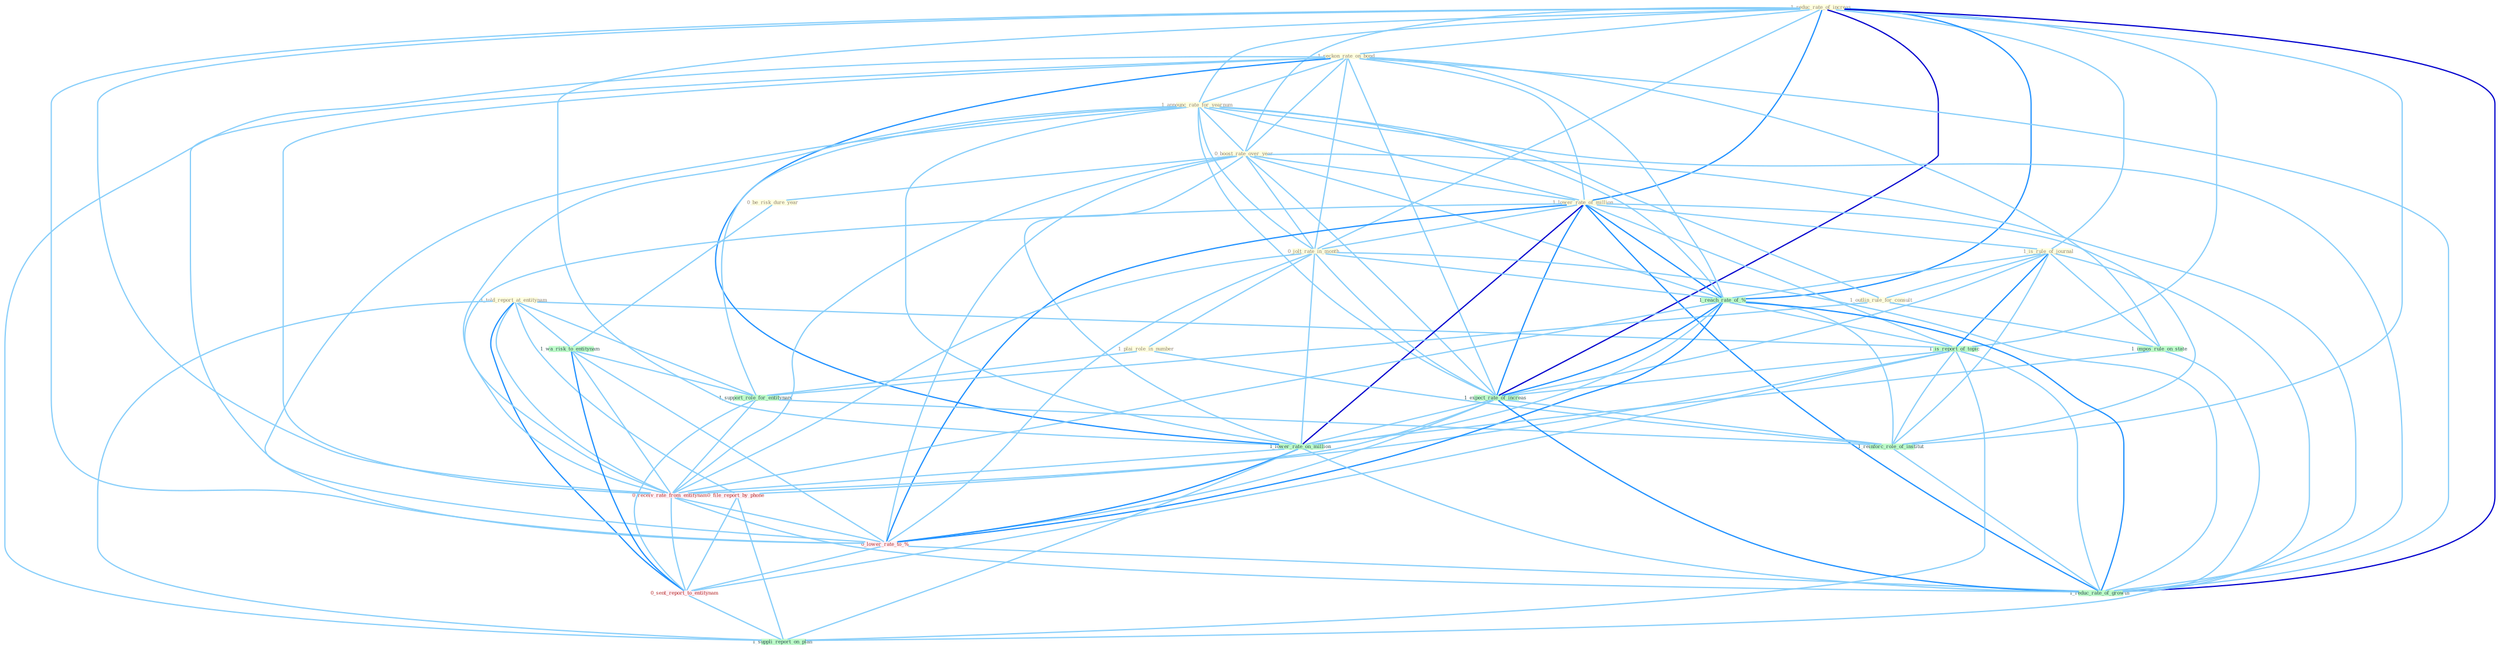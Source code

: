 Graph G{ 
    node
    [shape=polygon,style=filled,width=.5,height=.06,color="#BDFCC9",fixedsize=true,fontsize=4,
    fontcolor="#2f4f4f"];
    {node
    [color="#ffffe0", fontcolor="#8b7d6b"] "1_told_report_at_entitynam " "1_reduc_rate_of_increas " "1_reckon_rate_on_bond " "1_announc_rate_for_yearnum " "0_boost_rate_over_year " "1_lower_rate_of_million " "1_is_rule_of_journal " "0_be_risk_dure_year " "1_outlin_rule_for_consult " "0_jolt_rate_in_month " "1_plai_role_in_number "}
{node [color="#fff0f5", fontcolor="#b22222"] "0_receiv_rate_from_entitynam " "0_file_report_by_phone " "0_lower_rate_to_% " "0_sent_report_to_entitynam "}
edge [color="#B0E2FF"];

	"1_told_report_at_entitynam " -- "1_wa_risk_to_entitynam " [w="1", color="#87cefa" ];
	"1_told_report_at_entitynam " -- "1_support_role_for_entitynam " [w="1", color="#87cefa" ];
	"1_told_report_at_entitynam " -- "1_is_report_of_topic " [w="1", color="#87cefa" ];
	"1_told_report_at_entitynam " -- "0_receiv_rate_from_entitynam " [w="1", color="#87cefa" ];
	"1_told_report_at_entitynam " -- "0_file_report_by_phone " [w="1", color="#87cefa" ];
	"1_told_report_at_entitynam " -- "0_sent_report_to_entitynam " [w="2", color="#1e90ff" , len=0.8];
	"1_told_report_at_entitynam " -- "1_suppli_report_on_plan " [w="1", color="#87cefa" ];
	"1_reduc_rate_of_increas " -- "1_reckon_rate_on_bond " [w="1", color="#87cefa" ];
	"1_reduc_rate_of_increas " -- "1_announc_rate_for_yearnum " [w="1", color="#87cefa" ];
	"1_reduc_rate_of_increas " -- "0_boost_rate_over_year " [w="1", color="#87cefa" ];
	"1_reduc_rate_of_increas " -- "1_lower_rate_of_million " [w="2", color="#1e90ff" , len=0.8];
	"1_reduc_rate_of_increas " -- "1_is_rule_of_journal " [w="1", color="#87cefa" ];
	"1_reduc_rate_of_increas " -- "0_jolt_rate_in_month " [w="1", color="#87cefa" ];
	"1_reduc_rate_of_increas " -- "1_reach_rate_of_% " [w="2", color="#1e90ff" , len=0.8];
	"1_reduc_rate_of_increas " -- "1_is_report_of_topic " [w="1", color="#87cefa" ];
	"1_reduc_rate_of_increas " -- "1_expect_rate_of_increas " [w="3", color="#0000cd" , len=0.6];
	"1_reduc_rate_of_increas " -- "1_reinforc_role_of_institut " [w="1", color="#87cefa" ];
	"1_reduc_rate_of_increas " -- "1_lower_rate_on_million " [w="1", color="#87cefa" ];
	"1_reduc_rate_of_increas " -- "0_receiv_rate_from_entitynam " [w="1", color="#87cefa" ];
	"1_reduc_rate_of_increas " -- "0_lower_rate_to_% " [w="1", color="#87cefa" ];
	"1_reduc_rate_of_increas " -- "1_reduc_rate_of_growth " [w="3", color="#0000cd" , len=0.6];
	"1_reckon_rate_on_bond " -- "1_announc_rate_for_yearnum " [w="1", color="#87cefa" ];
	"1_reckon_rate_on_bond " -- "0_boost_rate_over_year " [w="1", color="#87cefa" ];
	"1_reckon_rate_on_bond " -- "1_lower_rate_of_million " [w="1", color="#87cefa" ];
	"1_reckon_rate_on_bond " -- "0_jolt_rate_in_month " [w="1", color="#87cefa" ];
	"1_reckon_rate_on_bond " -- "1_impos_rule_on_state " [w="1", color="#87cefa" ];
	"1_reckon_rate_on_bond " -- "1_reach_rate_of_% " [w="1", color="#87cefa" ];
	"1_reckon_rate_on_bond " -- "1_expect_rate_of_increas " [w="1", color="#87cefa" ];
	"1_reckon_rate_on_bond " -- "1_lower_rate_on_million " [w="2", color="#1e90ff" , len=0.8];
	"1_reckon_rate_on_bond " -- "0_receiv_rate_from_entitynam " [w="1", color="#87cefa" ];
	"1_reckon_rate_on_bond " -- "0_lower_rate_to_% " [w="1", color="#87cefa" ];
	"1_reckon_rate_on_bond " -- "1_suppli_report_on_plan " [w="1", color="#87cefa" ];
	"1_reckon_rate_on_bond " -- "1_reduc_rate_of_growth " [w="1", color="#87cefa" ];
	"1_announc_rate_for_yearnum " -- "0_boost_rate_over_year " [w="1", color="#87cefa" ];
	"1_announc_rate_for_yearnum " -- "1_lower_rate_of_million " [w="1", color="#87cefa" ];
	"1_announc_rate_for_yearnum " -- "1_outlin_rule_for_consult " [w="1", color="#87cefa" ];
	"1_announc_rate_for_yearnum " -- "0_jolt_rate_in_month " [w="1", color="#87cefa" ];
	"1_announc_rate_for_yearnum " -- "1_support_role_for_entitynam " [w="1", color="#87cefa" ];
	"1_announc_rate_for_yearnum " -- "1_reach_rate_of_% " [w="1", color="#87cefa" ];
	"1_announc_rate_for_yearnum " -- "1_expect_rate_of_increas " [w="1", color="#87cefa" ];
	"1_announc_rate_for_yearnum " -- "1_lower_rate_on_million " [w="1", color="#87cefa" ];
	"1_announc_rate_for_yearnum " -- "0_receiv_rate_from_entitynam " [w="1", color="#87cefa" ];
	"1_announc_rate_for_yearnum " -- "0_lower_rate_to_% " [w="1", color="#87cefa" ];
	"1_announc_rate_for_yearnum " -- "1_reduc_rate_of_growth " [w="1", color="#87cefa" ];
	"0_boost_rate_over_year " -- "1_lower_rate_of_million " [w="1", color="#87cefa" ];
	"0_boost_rate_over_year " -- "0_be_risk_dure_year " [w="1", color="#87cefa" ];
	"0_boost_rate_over_year " -- "0_jolt_rate_in_month " [w="1", color="#87cefa" ];
	"0_boost_rate_over_year " -- "1_reach_rate_of_% " [w="1", color="#87cefa" ];
	"0_boost_rate_over_year " -- "1_expect_rate_of_increas " [w="1", color="#87cefa" ];
	"0_boost_rate_over_year " -- "1_lower_rate_on_million " [w="1", color="#87cefa" ];
	"0_boost_rate_over_year " -- "0_receiv_rate_from_entitynam " [w="1", color="#87cefa" ];
	"0_boost_rate_over_year " -- "0_lower_rate_to_% " [w="1", color="#87cefa" ];
	"0_boost_rate_over_year " -- "1_reduc_rate_of_growth " [w="1", color="#87cefa" ];
	"1_lower_rate_of_million " -- "1_is_rule_of_journal " [w="1", color="#87cefa" ];
	"1_lower_rate_of_million " -- "0_jolt_rate_in_month " [w="1", color="#87cefa" ];
	"1_lower_rate_of_million " -- "1_reach_rate_of_% " [w="2", color="#1e90ff" , len=0.8];
	"1_lower_rate_of_million " -- "1_is_report_of_topic " [w="1", color="#87cefa" ];
	"1_lower_rate_of_million " -- "1_expect_rate_of_increas " [w="2", color="#1e90ff" , len=0.8];
	"1_lower_rate_of_million " -- "1_reinforc_role_of_institut " [w="1", color="#87cefa" ];
	"1_lower_rate_of_million " -- "1_lower_rate_on_million " [w="3", color="#0000cd" , len=0.6];
	"1_lower_rate_of_million " -- "0_receiv_rate_from_entitynam " [w="1", color="#87cefa" ];
	"1_lower_rate_of_million " -- "0_lower_rate_to_% " [w="2", color="#1e90ff" , len=0.8];
	"1_lower_rate_of_million " -- "1_reduc_rate_of_growth " [w="2", color="#1e90ff" , len=0.8];
	"1_is_rule_of_journal " -- "1_outlin_rule_for_consult " [w="1", color="#87cefa" ];
	"1_is_rule_of_journal " -- "1_impos_rule_on_state " [w="1", color="#87cefa" ];
	"1_is_rule_of_journal " -- "1_reach_rate_of_% " [w="1", color="#87cefa" ];
	"1_is_rule_of_journal " -- "1_is_report_of_topic " [w="2", color="#1e90ff" , len=0.8];
	"1_is_rule_of_journal " -- "1_expect_rate_of_increas " [w="1", color="#87cefa" ];
	"1_is_rule_of_journal " -- "1_reinforc_role_of_institut " [w="1", color="#87cefa" ];
	"1_is_rule_of_journal " -- "1_reduc_rate_of_growth " [w="1", color="#87cefa" ];
	"0_be_risk_dure_year " -- "1_wa_risk_to_entitynam " [w="1", color="#87cefa" ];
	"1_outlin_rule_for_consult " -- "1_impos_rule_on_state " [w="1", color="#87cefa" ];
	"1_outlin_rule_for_consult " -- "1_support_role_for_entitynam " [w="1", color="#87cefa" ];
	"0_jolt_rate_in_month " -- "1_plai_role_in_number " [w="1", color="#87cefa" ];
	"0_jolt_rate_in_month " -- "1_reach_rate_of_% " [w="1", color="#87cefa" ];
	"0_jolt_rate_in_month " -- "1_expect_rate_of_increas " [w="1", color="#87cefa" ];
	"0_jolt_rate_in_month " -- "1_lower_rate_on_million " [w="1", color="#87cefa" ];
	"0_jolt_rate_in_month " -- "0_receiv_rate_from_entitynam " [w="1", color="#87cefa" ];
	"0_jolt_rate_in_month " -- "0_lower_rate_to_% " [w="1", color="#87cefa" ];
	"0_jolt_rate_in_month " -- "1_reduc_rate_of_growth " [w="1", color="#87cefa" ];
	"1_plai_role_in_number " -- "1_support_role_for_entitynam " [w="1", color="#87cefa" ];
	"1_plai_role_in_number " -- "1_reinforc_role_of_institut " [w="1", color="#87cefa" ];
	"1_wa_risk_to_entitynam " -- "1_support_role_for_entitynam " [w="1", color="#87cefa" ];
	"1_wa_risk_to_entitynam " -- "0_receiv_rate_from_entitynam " [w="1", color="#87cefa" ];
	"1_wa_risk_to_entitynam " -- "0_lower_rate_to_% " [w="1", color="#87cefa" ];
	"1_wa_risk_to_entitynam " -- "0_sent_report_to_entitynam " [w="2", color="#1e90ff" , len=0.8];
	"1_impos_rule_on_state " -- "1_lower_rate_on_million " [w="1", color="#87cefa" ];
	"1_impos_rule_on_state " -- "1_suppli_report_on_plan " [w="1", color="#87cefa" ];
	"1_support_role_for_entitynam " -- "1_reinforc_role_of_institut " [w="1", color="#87cefa" ];
	"1_support_role_for_entitynam " -- "0_receiv_rate_from_entitynam " [w="1", color="#87cefa" ];
	"1_support_role_for_entitynam " -- "0_sent_report_to_entitynam " [w="1", color="#87cefa" ];
	"1_reach_rate_of_% " -- "1_is_report_of_topic " [w="1", color="#87cefa" ];
	"1_reach_rate_of_% " -- "1_expect_rate_of_increas " [w="2", color="#1e90ff" , len=0.8];
	"1_reach_rate_of_% " -- "1_reinforc_role_of_institut " [w="1", color="#87cefa" ];
	"1_reach_rate_of_% " -- "1_lower_rate_on_million " [w="1", color="#87cefa" ];
	"1_reach_rate_of_% " -- "0_receiv_rate_from_entitynam " [w="1", color="#87cefa" ];
	"1_reach_rate_of_% " -- "0_lower_rate_to_% " [w="2", color="#1e90ff" , len=0.8];
	"1_reach_rate_of_% " -- "1_reduc_rate_of_growth " [w="2", color="#1e90ff" , len=0.8];
	"1_is_report_of_topic " -- "1_expect_rate_of_increas " [w="1", color="#87cefa" ];
	"1_is_report_of_topic " -- "1_reinforc_role_of_institut " [w="1", color="#87cefa" ];
	"1_is_report_of_topic " -- "0_file_report_by_phone " [w="1", color="#87cefa" ];
	"1_is_report_of_topic " -- "0_sent_report_to_entitynam " [w="1", color="#87cefa" ];
	"1_is_report_of_topic " -- "1_suppli_report_on_plan " [w="1", color="#87cefa" ];
	"1_is_report_of_topic " -- "1_reduc_rate_of_growth " [w="1", color="#87cefa" ];
	"1_expect_rate_of_increas " -- "1_reinforc_role_of_institut " [w="1", color="#87cefa" ];
	"1_expect_rate_of_increas " -- "1_lower_rate_on_million " [w="1", color="#87cefa" ];
	"1_expect_rate_of_increas " -- "0_receiv_rate_from_entitynam " [w="1", color="#87cefa" ];
	"1_expect_rate_of_increas " -- "0_lower_rate_to_% " [w="1", color="#87cefa" ];
	"1_expect_rate_of_increas " -- "1_reduc_rate_of_growth " [w="2", color="#1e90ff" , len=0.8];
	"1_reinforc_role_of_institut " -- "1_reduc_rate_of_growth " [w="1", color="#87cefa" ];
	"1_lower_rate_on_million " -- "0_receiv_rate_from_entitynam " [w="1", color="#87cefa" ];
	"1_lower_rate_on_million " -- "0_lower_rate_to_% " [w="2", color="#1e90ff" , len=0.8];
	"1_lower_rate_on_million " -- "1_suppli_report_on_plan " [w="1", color="#87cefa" ];
	"1_lower_rate_on_million " -- "1_reduc_rate_of_growth " [w="1", color="#87cefa" ];
	"0_receiv_rate_from_entitynam " -- "0_lower_rate_to_% " [w="1", color="#87cefa" ];
	"0_receiv_rate_from_entitynam " -- "0_sent_report_to_entitynam " [w="1", color="#87cefa" ];
	"0_receiv_rate_from_entitynam " -- "1_reduc_rate_of_growth " [w="1", color="#87cefa" ];
	"0_file_report_by_phone " -- "0_sent_report_to_entitynam " [w="1", color="#87cefa" ];
	"0_file_report_by_phone " -- "1_suppli_report_on_plan " [w="1", color="#87cefa" ];
	"0_lower_rate_to_% " -- "0_sent_report_to_entitynam " [w="1", color="#87cefa" ];
	"0_lower_rate_to_% " -- "1_reduc_rate_of_growth " [w="1", color="#87cefa" ];
	"0_sent_report_to_entitynam " -- "1_suppli_report_on_plan " [w="1", color="#87cefa" ];
}